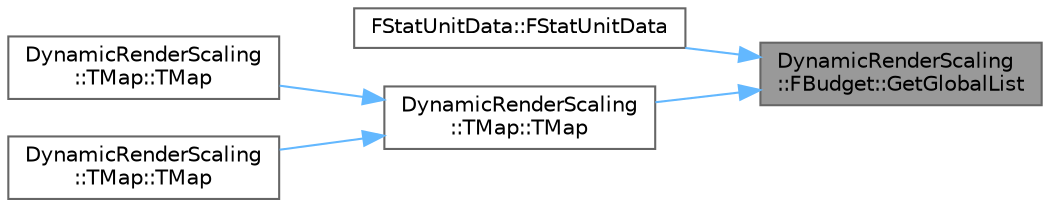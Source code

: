 digraph "DynamicRenderScaling::FBudget::GetGlobalList"
{
 // INTERACTIVE_SVG=YES
 // LATEX_PDF_SIZE
  bgcolor="transparent";
  edge [fontname=Helvetica,fontsize=10,labelfontname=Helvetica,labelfontsize=10];
  node [fontname=Helvetica,fontsize=10,shape=box,height=0.2,width=0.4];
  rankdir="RL";
  Node1 [id="Node000001",label="DynamicRenderScaling\l::FBudget::GetGlobalList",height=0.2,width=0.4,color="gray40", fillcolor="grey60", style="filled", fontcolor="black",tooltip=" "];
  Node1 -> Node2 [id="edge1_Node000001_Node000002",dir="back",color="steelblue1",style="solid",tooltip=" "];
  Node2 [id="Node000002",label="FStatUnitData::FStatUnitData",height=0.2,width=0.4,color="grey40", fillcolor="white", style="filled",URL="$d0/d0b/structFStatUnitData.html#aa91cd6589c79227e5cb262baff2a68e1",tooltip="UE_BUILD_SHIPPING."];
  Node1 -> Node3 [id="edge2_Node000001_Node000003",dir="back",color="steelblue1",style="solid",tooltip=" "];
  Node3 [id="Node000003",label="DynamicRenderScaling\l::TMap::TMap",height=0.2,width=0.4,color="grey40", fillcolor="white", style="filled",URL="$d8/d66/classDynamicRenderScaling_1_1TMap.html#ad9cbcb214a3b8d24c9e1ad9e607400b9",tooltip=" "];
  Node3 -> Node4 [id="edge3_Node000003_Node000004",dir="back",color="steelblue1",style="solid",tooltip=" "];
  Node4 [id="Node000004",label="DynamicRenderScaling\l::TMap::TMap",height=0.2,width=0.4,color="grey40", fillcolor="white", style="filled",URL="$d8/d66/classDynamicRenderScaling_1_1TMap.html#ab196075c9c7547b211b4ea7c43399a4c",tooltip=" "];
  Node3 -> Node5 [id="edge4_Node000003_Node000005",dir="back",color="steelblue1",style="solid",tooltip=" "];
  Node5 [id="Node000005",label="DynamicRenderScaling\l::TMap::TMap",height=0.2,width=0.4,color="grey40", fillcolor="white", style="filled",URL="$d8/d66/classDynamicRenderScaling_1_1TMap.html#acb29268a3435f59d57a4dff8fb056f1e",tooltip=" "];
}
